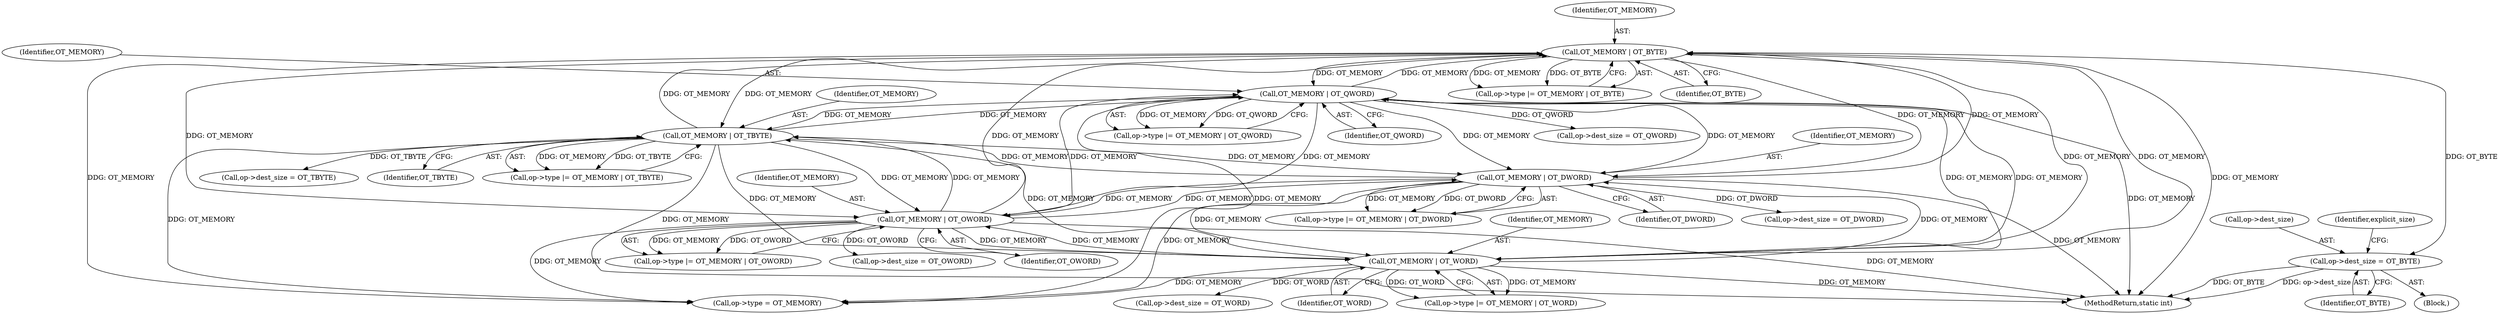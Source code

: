 digraph "0_radare2_9b46d38dd3c4de6048a488b655c7319f845af185@pointer" {
"1000175" [label="(Call,op->dest_size = OT_BYTE)"];
"1000172" [label="(Call,OT_MEMORY | OT_BYTE)"];
"1000247" [label="(Call,OT_MEMORY | OT_QWORD)"];
"1000297" [label="(Call,OT_MEMORY | OT_TBYTE)"];
"1000222" [label="(Call,OT_MEMORY | OT_DWORD)"];
"1000272" [label="(Call,OT_MEMORY | OT_OWORD)"];
"1000197" [label="(Call,OT_MEMORY | OT_WORD)"];
"1000175" [label="(Call,op->dest_size = OT_BYTE)"];
"1000249" [label="(Identifier,OT_QWORD)"];
"1000272" [label="(Call,OT_MEMORY | OT_OWORD)"];
"1000268" [label="(Call,op->type |= OT_MEMORY | OT_OWORD)"];
"1000200" [label="(Call,op->dest_size = OT_WORD)"];
"1000168" [label="(Call,op->type |= OT_MEMORY | OT_BYTE)"];
"1000273" [label="(Identifier,OT_MEMORY)"];
"1000173" [label="(Identifier,OT_MEMORY)"];
"1000300" [label="(Call,op->dest_size = OT_TBYTE)"];
"1000176" [label="(Call,op->dest_size)"];
"1000223" [label="(Identifier,OT_MEMORY)"];
"1000174" [label="(Identifier,OT_BYTE)"];
"1000275" [label="(Call,op->dest_size = OT_OWORD)"];
"1000222" [label="(Call,OT_MEMORY | OT_DWORD)"];
"1000198" [label="(Identifier,OT_MEMORY)"];
"1000297" [label="(Call,OT_MEMORY | OT_TBYTE)"];
"1000274" [label="(Identifier,OT_OWORD)"];
"1000197" [label="(Call,OT_MEMORY | OT_WORD)"];
"1000298" [label="(Identifier,OT_MEMORY)"];
"1000193" [label="(Call,op->type |= OT_MEMORY | OT_WORD)"];
"1000326" [label="(Call,op->type = OT_MEMORY)"];
"1000199" [label="(Identifier,OT_WORD)"];
"1000225" [label="(Call,op->dest_size = OT_DWORD)"];
"1000167" [label="(Block,)"];
"1000248" [label="(Identifier,OT_MEMORY)"];
"1000247" [label="(Call,OT_MEMORY | OT_QWORD)"];
"1000944" [label="(MethodReturn,static int)"];
"1000224" [label="(Identifier,OT_DWORD)"];
"1000250" [label="(Call,op->dest_size = OT_QWORD)"];
"1000243" [label="(Call,op->type |= OT_MEMORY | OT_QWORD)"];
"1000181" [label="(Identifier,explicit_size)"];
"1000299" [label="(Identifier,OT_TBYTE)"];
"1000218" [label="(Call,op->type |= OT_MEMORY | OT_DWORD)"];
"1000179" [label="(Identifier,OT_BYTE)"];
"1000172" [label="(Call,OT_MEMORY | OT_BYTE)"];
"1000293" [label="(Call,op->type |= OT_MEMORY | OT_TBYTE)"];
"1000175" -> "1000167"  [label="AST: "];
"1000175" -> "1000179"  [label="CFG: "];
"1000176" -> "1000175"  [label="AST: "];
"1000179" -> "1000175"  [label="AST: "];
"1000181" -> "1000175"  [label="CFG: "];
"1000175" -> "1000944"  [label="DDG: OT_BYTE"];
"1000175" -> "1000944"  [label="DDG: op->dest_size"];
"1000172" -> "1000175"  [label="DDG: OT_BYTE"];
"1000172" -> "1000168"  [label="AST: "];
"1000172" -> "1000174"  [label="CFG: "];
"1000173" -> "1000172"  [label="AST: "];
"1000174" -> "1000172"  [label="AST: "];
"1000168" -> "1000172"  [label="CFG: "];
"1000172" -> "1000944"  [label="DDG: OT_MEMORY"];
"1000172" -> "1000168"  [label="DDG: OT_MEMORY"];
"1000172" -> "1000168"  [label="DDG: OT_BYTE"];
"1000247" -> "1000172"  [label="DDG: OT_MEMORY"];
"1000297" -> "1000172"  [label="DDG: OT_MEMORY"];
"1000222" -> "1000172"  [label="DDG: OT_MEMORY"];
"1000272" -> "1000172"  [label="DDG: OT_MEMORY"];
"1000197" -> "1000172"  [label="DDG: OT_MEMORY"];
"1000172" -> "1000197"  [label="DDG: OT_MEMORY"];
"1000172" -> "1000222"  [label="DDG: OT_MEMORY"];
"1000172" -> "1000247"  [label="DDG: OT_MEMORY"];
"1000172" -> "1000272"  [label="DDG: OT_MEMORY"];
"1000172" -> "1000297"  [label="DDG: OT_MEMORY"];
"1000172" -> "1000326"  [label="DDG: OT_MEMORY"];
"1000247" -> "1000243"  [label="AST: "];
"1000247" -> "1000249"  [label="CFG: "];
"1000248" -> "1000247"  [label="AST: "];
"1000249" -> "1000247"  [label="AST: "];
"1000243" -> "1000247"  [label="CFG: "];
"1000247" -> "1000944"  [label="DDG: OT_MEMORY"];
"1000247" -> "1000197"  [label="DDG: OT_MEMORY"];
"1000247" -> "1000222"  [label="DDG: OT_MEMORY"];
"1000247" -> "1000243"  [label="DDG: OT_MEMORY"];
"1000247" -> "1000243"  [label="DDG: OT_QWORD"];
"1000297" -> "1000247"  [label="DDG: OT_MEMORY"];
"1000222" -> "1000247"  [label="DDG: OT_MEMORY"];
"1000272" -> "1000247"  [label="DDG: OT_MEMORY"];
"1000197" -> "1000247"  [label="DDG: OT_MEMORY"];
"1000247" -> "1000250"  [label="DDG: OT_QWORD"];
"1000247" -> "1000272"  [label="DDG: OT_MEMORY"];
"1000247" -> "1000297"  [label="DDG: OT_MEMORY"];
"1000247" -> "1000326"  [label="DDG: OT_MEMORY"];
"1000297" -> "1000293"  [label="AST: "];
"1000297" -> "1000299"  [label="CFG: "];
"1000298" -> "1000297"  [label="AST: "];
"1000299" -> "1000297"  [label="AST: "];
"1000293" -> "1000297"  [label="CFG: "];
"1000297" -> "1000944"  [label="DDG: OT_MEMORY"];
"1000297" -> "1000197"  [label="DDG: OT_MEMORY"];
"1000297" -> "1000222"  [label="DDG: OT_MEMORY"];
"1000297" -> "1000272"  [label="DDG: OT_MEMORY"];
"1000297" -> "1000293"  [label="DDG: OT_MEMORY"];
"1000297" -> "1000293"  [label="DDG: OT_TBYTE"];
"1000222" -> "1000297"  [label="DDG: OT_MEMORY"];
"1000272" -> "1000297"  [label="DDG: OT_MEMORY"];
"1000197" -> "1000297"  [label="DDG: OT_MEMORY"];
"1000297" -> "1000300"  [label="DDG: OT_TBYTE"];
"1000297" -> "1000326"  [label="DDG: OT_MEMORY"];
"1000222" -> "1000218"  [label="AST: "];
"1000222" -> "1000224"  [label="CFG: "];
"1000223" -> "1000222"  [label="AST: "];
"1000224" -> "1000222"  [label="AST: "];
"1000218" -> "1000222"  [label="CFG: "];
"1000222" -> "1000944"  [label="DDG: OT_MEMORY"];
"1000222" -> "1000197"  [label="DDG: OT_MEMORY"];
"1000222" -> "1000218"  [label="DDG: OT_MEMORY"];
"1000222" -> "1000218"  [label="DDG: OT_DWORD"];
"1000272" -> "1000222"  [label="DDG: OT_MEMORY"];
"1000197" -> "1000222"  [label="DDG: OT_MEMORY"];
"1000222" -> "1000225"  [label="DDG: OT_DWORD"];
"1000222" -> "1000272"  [label="DDG: OT_MEMORY"];
"1000222" -> "1000326"  [label="DDG: OT_MEMORY"];
"1000272" -> "1000268"  [label="AST: "];
"1000272" -> "1000274"  [label="CFG: "];
"1000273" -> "1000272"  [label="AST: "];
"1000274" -> "1000272"  [label="AST: "];
"1000268" -> "1000272"  [label="CFG: "];
"1000272" -> "1000944"  [label="DDG: OT_MEMORY"];
"1000272" -> "1000197"  [label="DDG: OT_MEMORY"];
"1000272" -> "1000268"  [label="DDG: OT_MEMORY"];
"1000272" -> "1000268"  [label="DDG: OT_OWORD"];
"1000197" -> "1000272"  [label="DDG: OT_MEMORY"];
"1000272" -> "1000275"  [label="DDG: OT_OWORD"];
"1000272" -> "1000326"  [label="DDG: OT_MEMORY"];
"1000197" -> "1000193"  [label="AST: "];
"1000197" -> "1000199"  [label="CFG: "];
"1000198" -> "1000197"  [label="AST: "];
"1000199" -> "1000197"  [label="AST: "];
"1000193" -> "1000197"  [label="CFG: "];
"1000197" -> "1000944"  [label="DDG: OT_MEMORY"];
"1000197" -> "1000193"  [label="DDG: OT_MEMORY"];
"1000197" -> "1000193"  [label="DDG: OT_WORD"];
"1000197" -> "1000200"  [label="DDG: OT_WORD"];
"1000197" -> "1000326"  [label="DDG: OT_MEMORY"];
}
